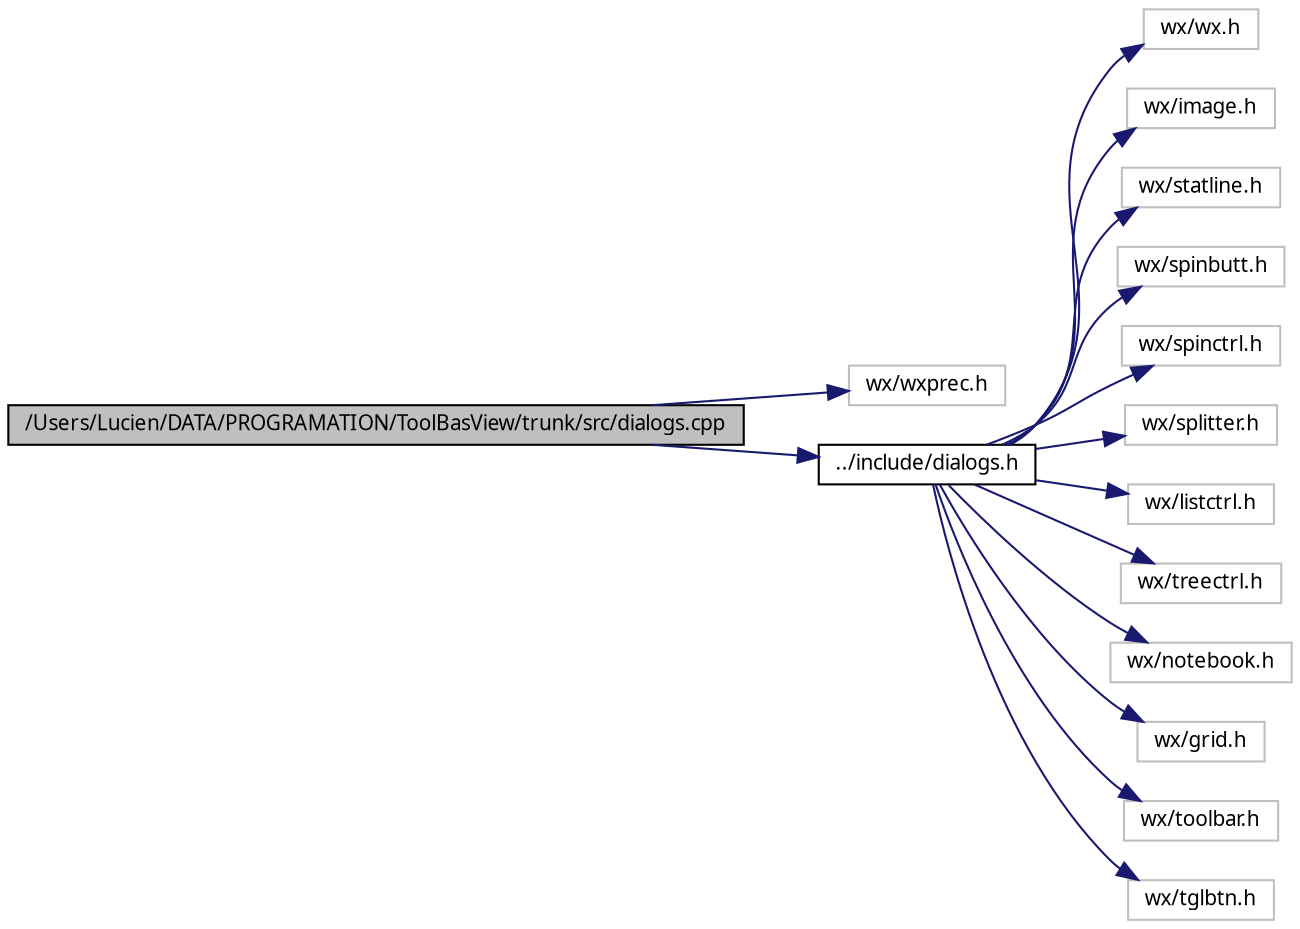 digraph G
{
  edge [fontname="FreeSans.ttf",fontsize=10,labelfontname="FreeSans.ttf",labelfontsize=10];
  node [fontname="FreeSans.ttf",fontsize=10,shape=record];
  rankdir=LR;
  Node1 [label="/Users/Lucien/DATA/PROGRAMATION/ToolBasView/trunk/src/dialogs.cpp",height=0.2,width=0.4,color="black", fillcolor="grey75", style="filled" fontcolor="black"];
  Node1 -> Node2 [color="midnightblue",fontsize=10,style="solid"];
  Node2 [label="wx/wxprec.h",height=0.2,width=0.4,color="grey75", fillcolor="white", style="filled"];
  Node1 -> Node3 [color="midnightblue",fontsize=10,style="solid"];
  Node3 [label="../include/dialogs.h",height=0.2,width=0.4,color="black", fillcolor="white", style="filled",URL="$dialogs_8h.html"];
  Node3 -> Node4 [color="midnightblue",fontsize=10,style="solid"];
  Node4 [label="wx/wx.h",height=0.2,width=0.4,color="grey75", fillcolor="white", style="filled"];
  Node3 -> Node5 [color="midnightblue",fontsize=10,style="solid"];
  Node5 [label="wx/image.h",height=0.2,width=0.4,color="grey75", fillcolor="white", style="filled"];
  Node3 -> Node6 [color="midnightblue",fontsize=10,style="solid"];
  Node6 [label="wx/statline.h",height=0.2,width=0.4,color="grey75", fillcolor="white", style="filled"];
  Node3 -> Node7 [color="midnightblue",fontsize=10,style="solid"];
  Node7 [label="wx/spinbutt.h",height=0.2,width=0.4,color="grey75", fillcolor="white", style="filled"];
  Node3 -> Node8 [color="midnightblue",fontsize=10,style="solid"];
  Node8 [label="wx/spinctrl.h",height=0.2,width=0.4,color="grey75", fillcolor="white", style="filled"];
  Node3 -> Node9 [color="midnightblue",fontsize=10,style="solid"];
  Node9 [label="wx/splitter.h",height=0.2,width=0.4,color="grey75", fillcolor="white", style="filled"];
  Node3 -> Node10 [color="midnightblue",fontsize=10,style="solid"];
  Node10 [label="wx/listctrl.h",height=0.2,width=0.4,color="grey75", fillcolor="white", style="filled"];
  Node3 -> Node11 [color="midnightblue",fontsize=10,style="solid"];
  Node11 [label="wx/treectrl.h",height=0.2,width=0.4,color="grey75", fillcolor="white", style="filled"];
  Node3 -> Node12 [color="midnightblue",fontsize=10,style="solid"];
  Node12 [label="wx/notebook.h",height=0.2,width=0.4,color="grey75", fillcolor="white", style="filled"];
  Node3 -> Node13 [color="midnightblue",fontsize=10,style="solid"];
  Node13 [label="wx/grid.h",height=0.2,width=0.4,color="grey75", fillcolor="white", style="filled"];
  Node3 -> Node14 [color="midnightblue",fontsize=10,style="solid"];
  Node14 [label="wx/toolbar.h",height=0.2,width=0.4,color="grey75", fillcolor="white", style="filled"];
  Node3 -> Node15 [color="midnightblue",fontsize=10,style="solid"];
  Node15 [label="wx/tglbtn.h",height=0.2,width=0.4,color="grey75", fillcolor="white", style="filled"];
}

